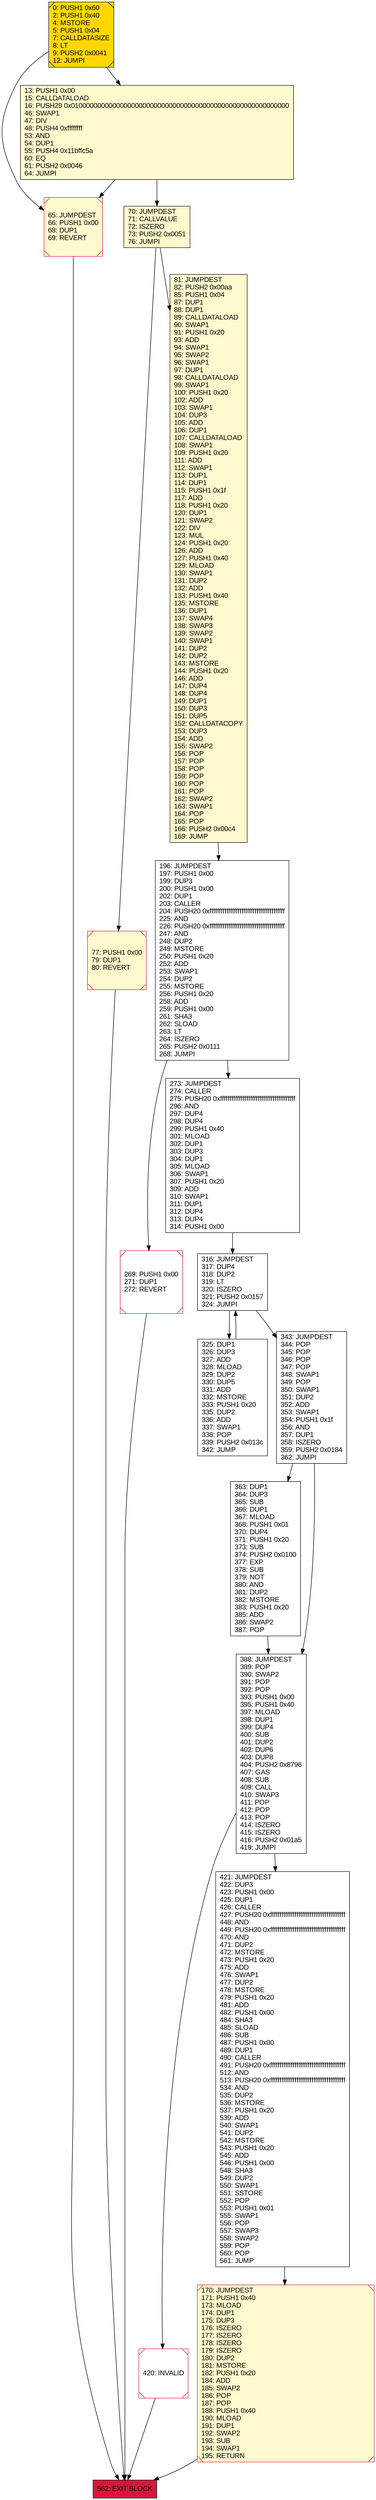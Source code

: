 digraph G {
bgcolor=transparent rankdir=UD;
node [shape=box style=filled color=black fillcolor=white fontname=arial fontcolor=black];
363 [label="363: DUP1\l364: DUP3\l365: SUB\l366: DUP1\l367: MLOAD\l368: PUSH1 0x01\l370: DUP4\l371: PUSH1 0x20\l373: SUB\l374: PUSH2 0x0100\l377: EXP\l378: SUB\l379: NOT\l380: AND\l381: DUP2\l382: MSTORE\l383: PUSH1 0x20\l385: ADD\l386: SWAP2\l387: POP\l" ];
65 [label="65: JUMPDEST\l66: PUSH1 0x00\l68: DUP1\l69: REVERT\l" fillcolor=lemonchiffon shape=Msquare color=crimson ];
325 [label="325: DUP1\l326: DUP3\l327: ADD\l328: MLOAD\l329: DUP2\l330: DUP5\l331: ADD\l332: MSTORE\l333: PUSH1 0x20\l335: DUP2\l336: ADD\l337: SWAP1\l338: POP\l339: PUSH2 0x013c\l342: JUMP\l" ];
316 [label="316: JUMPDEST\l317: DUP4\l318: DUP2\l319: LT\l320: ISZERO\l321: PUSH2 0x0157\l324: JUMPI\l" ];
77 [label="77: PUSH1 0x00\l79: DUP1\l80: REVERT\l" fillcolor=lemonchiffon shape=Msquare color=crimson ];
269 [label="269: PUSH1 0x00\l271: DUP1\l272: REVERT\l" shape=Msquare color=crimson ];
196 [label="196: JUMPDEST\l197: PUSH1 0x00\l199: DUP3\l200: PUSH1 0x00\l202: DUP1\l203: CALLER\l204: PUSH20 0xffffffffffffffffffffffffffffffffffffffff\l225: AND\l226: PUSH20 0xffffffffffffffffffffffffffffffffffffffff\l247: AND\l248: DUP2\l249: MSTORE\l250: PUSH1 0x20\l252: ADD\l253: SWAP1\l254: DUP2\l255: MSTORE\l256: PUSH1 0x20\l258: ADD\l259: PUSH1 0x00\l261: SHA3\l262: SLOAD\l263: LT\l264: ISZERO\l265: PUSH2 0x0111\l268: JUMPI\l" ];
562 [label="562: EXIT BLOCK\l" fillcolor=crimson ];
388 [label="388: JUMPDEST\l389: POP\l390: SWAP2\l391: POP\l392: POP\l393: PUSH1 0x00\l395: PUSH1 0x40\l397: MLOAD\l398: DUP1\l399: DUP4\l400: SUB\l401: DUP2\l402: DUP6\l403: DUP8\l404: PUSH2 0x8796\l407: GAS\l408: SUB\l409: CALL\l410: SWAP3\l411: POP\l412: POP\l413: POP\l414: ISZERO\l415: ISZERO\l416: PUSH2 0x01a5\l419: JUMPI\l" ];
0 [label="0: PUSH1 0x60\l2: PUSH1 0x40\l4: MSTORE\l5: PUSH1 0x04\l7: CALLDATASIZE\l8: LT\l9: PUSH2 0x0041\l12: JUMPI\l" fillcolor=lemonchiffon shape=Msquare fillcolor=gold ];
70 [label="70: JUMPDEST\l71: CALLVALUE\l72: ISZERO\l73: PUSH2 0x0051\l76: JUMPI\l" fillcolor=lemonchiffon ];
170 [label="170: JUMPDEST\l171: PUSH1 0x40\l173: MLOAD\l174: DUP1\l175: DUP3\l176: ISZERO\l177: ISZERO\l178: ISZERO\l179: ISZERO\l180: DUP2\l181: MSTORE\l182: PUSH1 0x20\l184: ADD\l185: SWAP2\l186: POP\l187: POP\l188: PUSH1 0x40\l190: MLOAD\l191: DUP1\l192: SWAP2\l193: SUB\l194: SWAP1\l195: RETURN\l" fillcolor=lemonchiffon shape=Msquare color=crimson ];
81 [label="81: JUMPDEST\l82: PUSH2 0x00aa\l85: PUSH1 0x04\l87: DUP1\l88: DUP1\l89: CALLDATALOAD\l90: SWAP1\l91: PUSH1 0x20\l93: ADD\l94: SWAP1\l95: SWAP2\l96: SWAP1\l97: DUP1\l98: CALLDATALOAD\l99: SWAP1\l100: PUSH1 0x20\l102: ADD\l103: SWAP1\l104: DUP3\l105: ADD\l106: DUP1\l107: CALLDATALOAD\l108: SWAP1\l109: PUSH1 0x20\l111: ADD\l112: SWAP1\l113: DUP1\l114: DUP1\l115: PUSH1 0x1f\l117: ADD\l118: PUSH1 0x20\l120: DUP1\l121: SWAP2\l122: DIV\l123: MUL\l124: PUSH1 0x20\l126: ADD\l127: PUSH1 0x40\l129: MLOAD\l130: SWAP1\l131: DUP2\l132: ADD\l133: PUSH1 0x40\l135: MSTORE\l136: DUP1\l137: SWAP4\l138: SWAP3\l139: SWAP2\l140: SWAP1\l141: DUP2\l142: DUP2\l143: MSTORE\l144: PUSH1 0x20\l146: ADD\l147: DUP4\l148: DUP4\l149: DUP1\l150: DUP3\l151: DUP5\l152: CALLDATACOPY\l153: DUP3\l154: ADD\l155: SWAP2\l156: POP\l157: POP\l158: POP\l159: POP\l160: POP\l161: POP\l162: SWAP2\l163: SWAP1\l164: POP\l165: POP\l166: PUSH2 0x00c4\l169: JUMP\l" fillcolor=lemonchiffon ];
420 [label="420: INVALID\l" shape=Msquare color=crimson ];
421 [label="421: JUMPDEST\l422: DUP3\l423: PUSH1 0x00\l425: DUP1\l426: CALLER\l427: PUSH20 0xffffffffffffffffffffffffffffffffffffffff\l448: AND\l449: PUSH20 0xffffffffffffffffffffffffffffffffffffffff\l470: AND\l471: DUP2\l472: MSTORE\l473: PUSH1 0x20\l475: ADD\l476: SWAP1\l477: DUP2\l478: MSTORE\l479: PUSH1 0x20\l481: ADD\l482: PUSH1 0x00\l484: SHA3\l485: SLOAD\l486: SUB\l487: PUSH1 0x00\l489: DUP1\l490: CALLER\l491: PUSH20 0xffffffffffffffffffffffffffffffffffffffff\l512: AND\l513: PUSH20 0xffffffffffffffffffffffffffffffffffffffff\l534: AND\l535: DUP2\l536: MSTORE\l537: PUSH1 0x20\l539: ADD\l540: SWAP1\l541: DUP2\l542: MSTORE\l543: PUSH1 0x20\l545: ADD\l546: PUSH1 0x00\l548: SHA3\l549: DUP2\l550: SWAP1\l551: SSTORE\l552: POP\l553: PUSH1 0x01\l555: SWAP1\l556: POP\l557: SWAP3\l558: SWAP2\l559: POP\l560: POP\l561: JUMP\l" ];
343 [label="343: JUMPDEST\l344: POP\l345: POP\l346: POP\l347: POP\l348: SWAP1\l349: POP\l350: SWAP1\l351: DUP2\l352: ADD\l353: SWAP1\l354: PUSH1 0x1f\l356: AND\l357: DUP1\l358: ISZERO\l359: PUSH2 0x0184\l362: JUMPI\l" ];
13 [label="13: PUSH1 0x00\l15: CALLDATALOAD\l16: PUSH29 0x0100000000000000000000000000000000000000000000000000000000\l46: SWAP1\l47: DIV\l48: PUSH4 0xffffffff\l53: AND\l54: DUP1\l55: PUSH4 0x11bffc5a\l60: EQ\l61: PUSH2 0x0046\l64: JUMPI\l" fillcolor=lemonchiffon ];
273 [label="273: JUMPDEST\l274: CALLER\l275: PUSH20 0xffffffffffffffffffffffffffffffffffffffff\l296: AND\l297: DUP4\l298: DUP4\l299: PUSH1 0x40\l301: MLOAD\l302: DUP1\l303: DUP3\l304: DUP1\l305: MLOAD\l306: SWAP1\l307: PUSH1 0x20\l309: ADD\l310: SWAP1\l311: DUP1\l312: DUP4\l313: DUP4\l314: PUSH1 0x00\l" ];
316 -> 325;
325 -> 316;
170 -> 562;
0 -> 13;
81 -> 196;
388 -> 420;
388 -> 421;
420 -> 562;
13 -> 70;
421 -> 170;
196 -> 273;
343 -> 388;
70 -> 81;
0 -> 65;
363 -> 388;
273 -> 316;
65 -> 562;
316 -> 343;
13 -> 65;
70 -> 77;
343 -> 363;
196 -> 269;
77 -> 562;
269 -> 562;
}